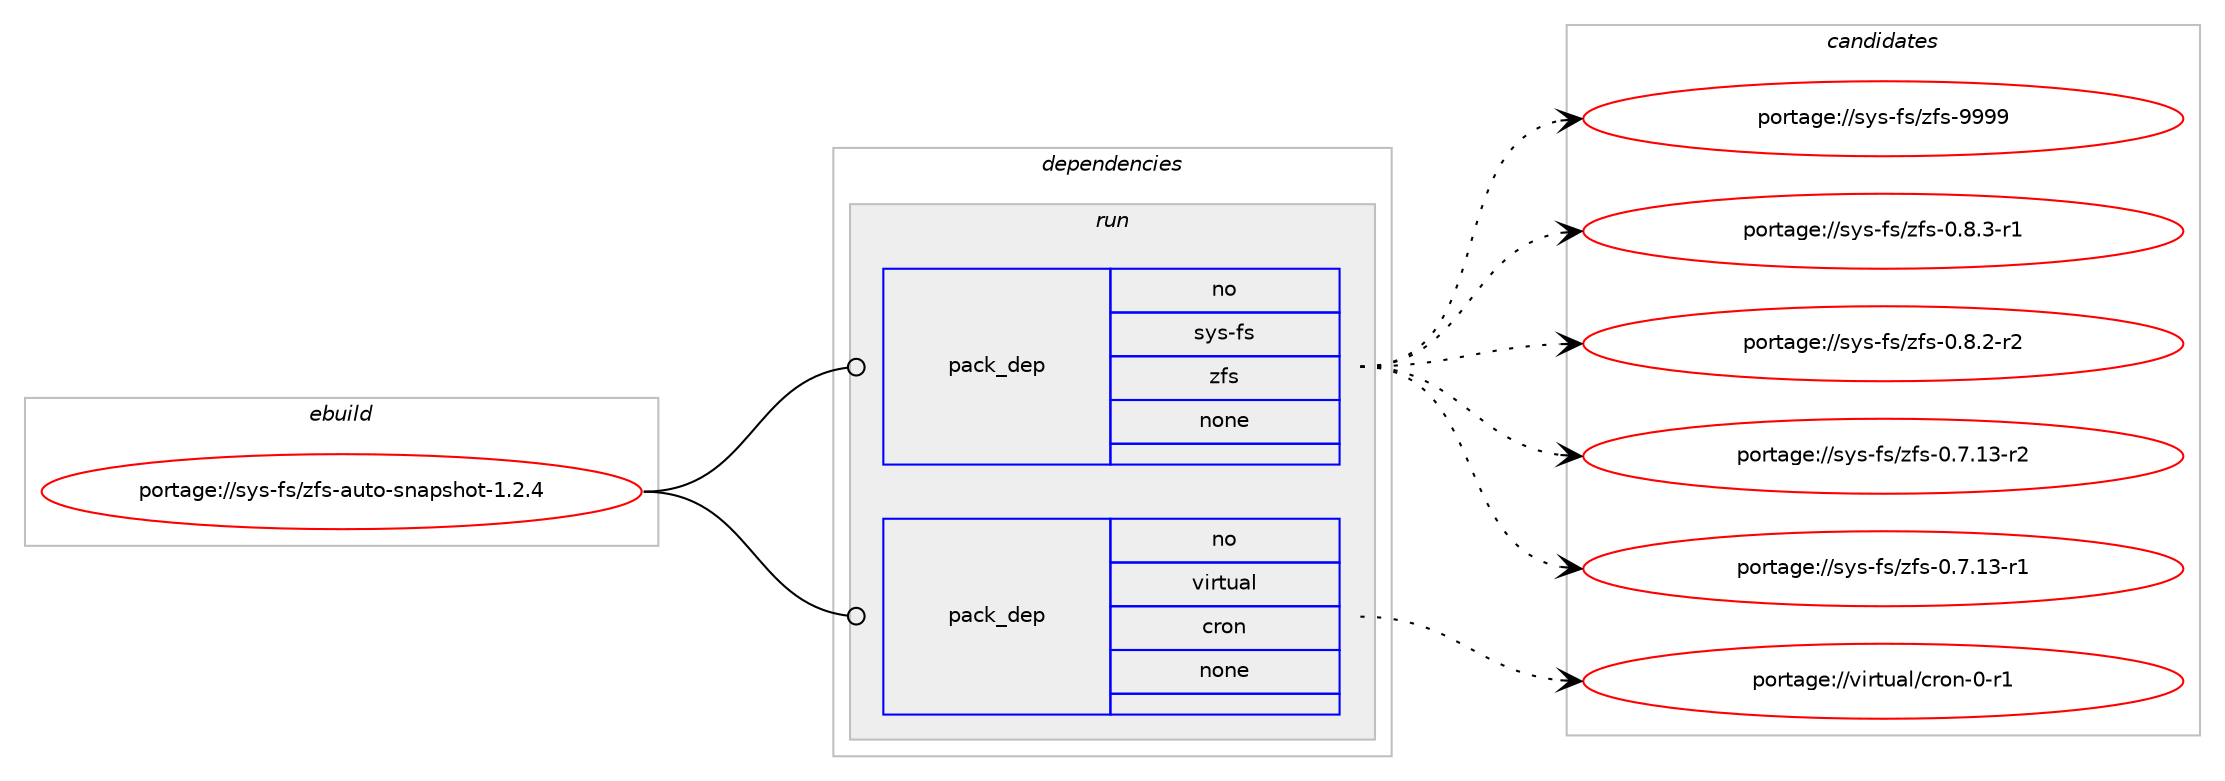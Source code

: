 digraph prolog {

# *************
# Graph options
# *************

newrank=true;
concentrate=true;
compound=true;
graph [rankdir=LR,fontname=Helvetica,fontsize=10,ranksep=1.5];#, ranksep=2.5, nodesep=0.2];
edge  [arrowhead=vee];
node  [fontname=Helvetica,fontsize=10];

# **********
# The ebuild
# **********

subgraph cluster_leftcol {
color=gray;
rank=same;
label=<<i>ebuild</i>>;
id [label="portage://sys-fs/zfs-auto-snapshot-1.2.4", color=red, width=4, href="../sys-fs/zfs-auto-snapshot-1.2.4.svg"];
}

# ****************
# The dependencies
# ****************

subgraph cluster_midcol {
color=gray;
label=<<i>dependencies</i>>;
subgraph cluster_compile {
fillcolor="#eeeeee";
style=filled;
label=<<i>compile</i>>;
}
subgraph cluster_compileandrun {
fillcolor="#eeeeee";
style=filled;
label=<<i>compile and run</i>>;
}
subgraph cluster_run {
fillcolor="#eeeeee";
style=filled;
label=<<i>run</i>>;
subgraph pack12057 {
dependency14798 [label=<<TABLE BORDER="0" CELLBORDER="1" CELLSPACING="0" CELLPADDING="4" WIDTH="220"><TR><TD ROWSPAN="6" CELLPADDING="30">pack_dep</TD></TR><TR><TD WIDTH="110">no</TD></TR><TR><TD>sys-fs</TD></TR><TR><TD>zfs</TD></TR><TR><TD>none</TD></TR><TR><TD></TD></TR></TABLE>>, shape=none, color=blue];
}
id:e -> dependency14798:w [weight=20,style="solid",arrowhead="odot"];
subgraph pack12058 {
dependency14799 [label=<<TABLE BORDER="0" CELLBORDER="1" CELLSPACING="0" CELLPADDING="4" WIDTH="220"><TR><TD ROWSPAN="6" CELLPADDING="30">pack_dep</TD></TR><TR><TD WIDTH="110">no</TD></TR><TR><TD>virtual</TD></TR><TR><TD>cron</TD></TR><TR><TD>none</TD></TR><TR><TD></TD></TR></TABLE>>, shape=none, color=blue];
}
id:e -> dependency14799:w [weight=20,style="solid",arrowhead="odot"];
}
}

# **************
# The candidates
# **************

subgraph cluster_choices {
rank=same;
color=gray;
label=<<i>candidates</i>>;

subgraph choice12057 {
color=black;
nodesep=1;
choice11512111545102115471221021154557575757 [label="portage://sys-fs/zfs-9999", color=red, width=4,href="../sys-fs/zfs-9999.svg"];
choice11512111545102115471221021154548465646514511449 [label="portage://sys-fs/zfs-0.8.3-r1", color=red, width=4,href="../sys-fs/zfs-0.8.3-r1.svg"];
choice11512111545102115471221021154548465646504511450 [label="portage://sys-fs/zfs-0.8.2-r2", color=red, width=4,href="../sys-fs/zfs-0.8.2-r2.svg"];
choice1151211154510211547122102115454846554649514511450 [label="portage://sys-fs/zfs-0.7.13-r2", color=red, width=4,href="../sys-fs/zfs-0.7.13-r2.svg"];
choice1151211154510211547122102115454846554649514511449 [label="portage://sys-fs/zfs-0.7.13-r1", color=red, width=4,href="../sys-fs/zfs-0.7.13-r1.svg"];
dependency14798:e -> choice11512111545102115471221021154557575757:w [style=dotted,weight="100"];
dependency14798:e -> choice11512111545102115471221021154548465646514511449:w [style=dotted,weight="100"];
dependency14798:e -> choice11512111545102115471221021154548465646504511450:w [style=dotted,weight="100"];
dependency14798:e -> choice1151211154510211547122102115454846554649514511450:w [style=dotted,weight="100"];
dependency14798:e -> choice1151211154510211547122102115454846554649514511449:w [style=dotted,weight="100"];
}
subgraph choice12058 {
color=black;
nodesep=1;
choice11810511411611797108479911411111045484511449 [label="portage://virtual/cron-0-r1", color=red, width=4,href="../virtual/cron-0-r1.svg"];
dependency14799:e -> choice11810511411611797108479911411111045484511449:w [style=dotted,weight="100"];
}
}

}
